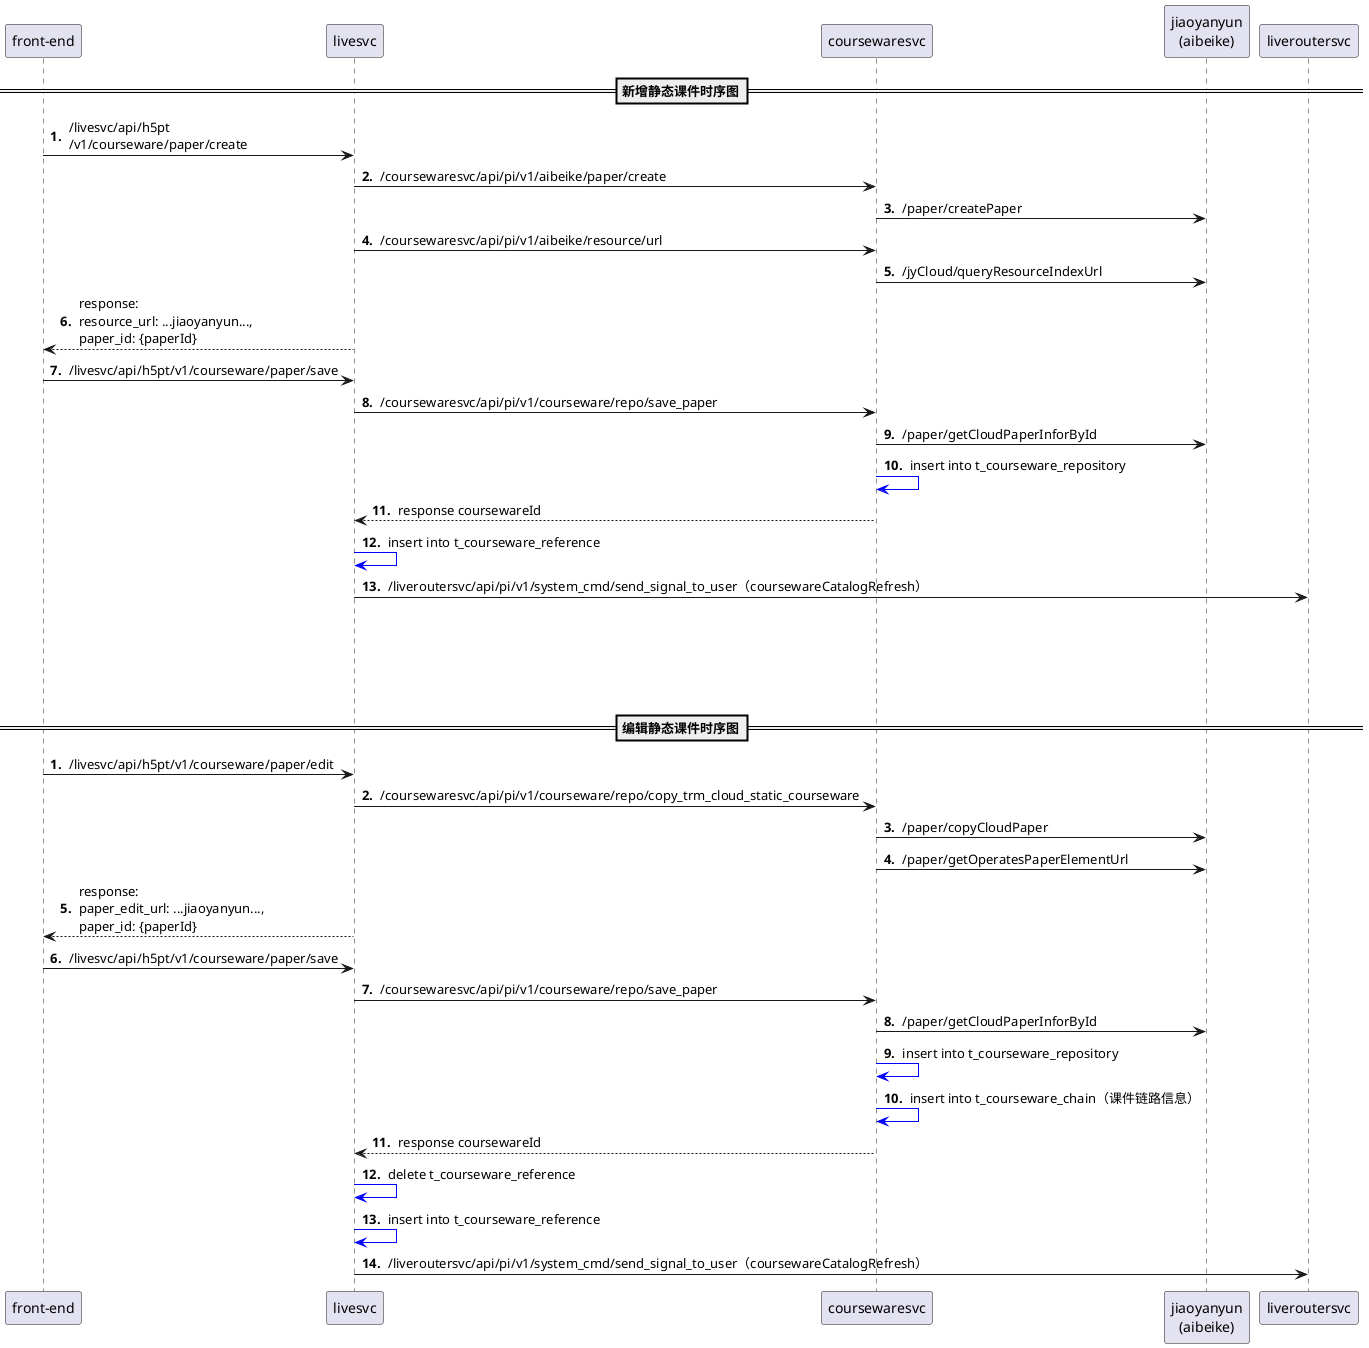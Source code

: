 @startuml
==新增静态课件时序图==
autonumber "<b>##. "
"front-end" as front -> livesvc: /livesvc/api/h5pt\n/v1/courseware/paper/create

livesvc -> coursewaresvc: /coursewaresvc/api/pi/v1/aibeike/paper/create
coursewaresvc -> "jiaoyanyun\n(aibeike)" as jiaoyanyun: /paper/createPaper

livesvc -> coursewaresvc: /coursewaresvc/api/pi/v1/aibeike/resource/url
coursewaresvc -> jiaoyanyun: /jyCloud/queryResourceIndexUrl

livesvc --> front: response: \nresource_url: ...jiaoyanyun...,\npaper_id: {paperId}
front -> livesvc: /livesvc/api/h5pt/v1/courseware/paper/save

livesvc -> coursewaresvc: /coursewaresvc/api/pi/v1/courseware/repo/save_paper
coursewaresvc -> jiaoyanyun: /paper/getCloudPaperInforById
coursewaresvc -[#blue]> coursewaresvc: insert into t_courseware_repository
coursewaresvc --> livesvc: response coursewareId

livesvc -[#blue]> livesvc: insert into t_courseware_reference
livesvc -> liveroutersvc: /liveroutersvc/api/pi/v1/system_cmd/send_signal_to_user（coursewareCatalogRefresh）

||100||



==编辑静态课件时序图==
autonumber "<b>##. "
"front-end" as front -> livesvc: /livesvc/api/h5pt/v1/courseware/paper/edit

livesvc -> coursewaresvc: /coursewaresvc/api/pi/v1/courseware/repo/copy_trm_cloud_static_courseware
coursewaresvc -> "jiaoyanyun\n(aibeike)" as jiaoyanyun: /paper/copyCloudPaper
coursewaresvc -> "jiaoyanyun\n(aibeike)" as jiaoyanyun: /paper/getOperatesPaperElementUrl

livesvc --> front: response: \npaper_edit_url: ...jiaoyanyun...,\npaper_id: {paperId}
front -> livesvc: /livesvc/api/h5pt/v1/courseware/paper/save

livesvc -> coursewaresvc: /coursewaresvc/api/pi/v1/courseware/repo/save_paper
coursewaresvc -> jiaoyanyun: /paper/getCloudPaperInforById
coursewaresvc -[#blue]> coursewaresvc: insert into t_courseware_repository
coursewaresvc -[#blue]> coursewaresvc: insert into t_courseware_chain（课件链路信息）
coursewaresvc --> livesvc: response coursewareId

livesvc -[#blue]> livesvc: delete t_courseware_reference
livesvc -[#blue]> livesvc: insert into t_courseware_reference
livesvc -> liveroutersvc: /liveroutersvc/api/pi/v1/system_cmd/send_signal_to_user（coursewareCatalogRefresh）

@enduml
